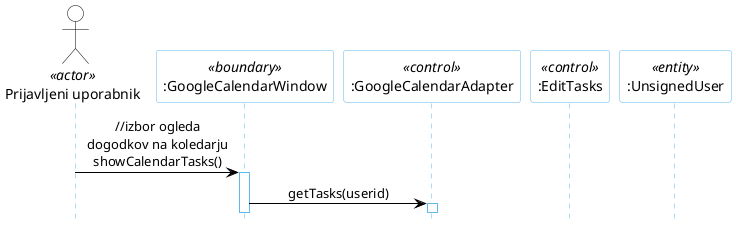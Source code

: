 @startuml urejanjeSeznamaOpravil
hide footbox

skinparam backgroundcolor transparent
skinparam defaultTextAlignment center
skinparam actorBorderColor black
skinparam actorBackgroundColor white
skinparam arrowColor black  
skinparam sequenceLifeLineBorderColor #5FB8EC
skinparam sequenceParticipantBorderColor #5FB8EC
skinparam sequenceParticipantBackgroundColor white

actor "Prijavljeni uporabnik" as pup<<actor>>
participant ":GoogleCalendarWindow" as Vmesnik <<boundary>>
participant ":GoogleCalendarAdapter" as adapter <<control>>
participant ":EditTasks" as task <<control>>
participant ":UnsignedUser" as uu <<entity>>

pup -> Vmesnik : //izbor ogleda\ndogodkov na koledarju\nshowCalendarTasks()
activate Vmesnik
Vmesnik -> adapter : getTasks(userid)
activate adapter    
''upi da jure to zrihta drgac pa blacboxi

